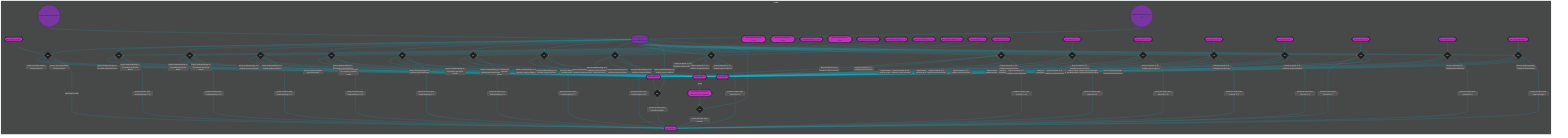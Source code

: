 %%{init: {'theme': 'dark', 'themeVariables': { 'primaryColor': '#07cff6', 'textColor': '#dad9e0', 'lineColor': '#07cff6'}}}%%

graph LR

subgraph Vedtak
    %% TOPICS
    aap.soknad-sendt.v1([aap.soknad-sendt.v1])
	aap.kvalitetssikring.11-12.v1([aap.kvalitetssikring.11-12.v1])
	aap.kvalitetssikring.11-19.v1([aap.kvalitetssikring.11-19.v1])
	aap.kvalitetssikring.11-2.v1([aap.kvalitetssikring.11-2.v1])
	aap.kvalitetssikring.11-29.v1([aap.kvalitetssikring.11-29.v1])
	aap.kvalitetssikring.11-3.v1([aap.kvalitetssikring.11-3.v1])
	aap.kvalitetssikring.11-4.v1([aap.kvalitetssikring.11-4.v1])
	aap.kvalitetssikring.11-5.v1([aap.kvalitetssikring.11-5.v1])
	aap.kvalitetssikring.11-6.v1([aap.kvalitetssikring.11-6.v1])
	aap.manuell.11-12.v1([aap.manuell.11-12.v1])
	aap.manuell.11-19.v1([aap.manuell.11-19.v1])
	aap.manuell.11-2.v1([aap.manuell.11-2.v1])
	aap.manuell.11-29.v1([aap.manuell.11-29.v1])
	aap.manuell.11-3.v1([aap.manuell.11-3.v1])
	aap.manuell.11-4.v1([aap.manuell.11-4.v1])
	aap.manuell.11-5.v1([aap.manuell.11-5.v1])
	aap.manuell.11-6.v1([aap.manuell.11-6.v1])
	aap.sykepengedager.v1([aap.sykepengedager.v1])
	aap.sokere.v1([aap.sokere.v1])
	aap.inntekter.v1([aap.inntekter.v1])
	aap.medlem.v1-joined-aap.sokere.v1-repartition([aap.medlem.v1-joined-aap.sokere.v1-repartition])
	aap.medlem.v1([aap.medlem.v1])
	aap.vedtak.v1([aap.vedtak.v1])
    
    %% JOINS
    join-0{join}
	join-1{join}
	join-2{join}
	join-3{join}
	join-4{join}
	join-5{join}
	join-6{join}
	join-7{join}
	join-8{join}
	join-9{join}
	join-10{join}
	join-11{join}
	join-12{join}
	join-13{join}
	join-14{join}
	join-15{join}
	join-16{join}
	join-17{join}
	join-18{join}
	join-19{join}
    
    %% STATE STORES
    soker-state-store-v2[(soker-state-store-v2)]
    
    %% PROCESSOR API JOBS
    metrics-soker-state-store-v2((metrics-soker-state-store-v2))
	migrate-soker-state-store-v2((migrate-soker-state-store-v2))
    
    %% JOIN STREAMS
    aap.soknad-sendt.v1 --> join-0
	soker-state-store-v2 --> join-0
	join-0 --> |branch-soknad-inntekter-produced-behov| aap.inntekter.v1
	join-0 --> |branch-soknad-vedtak-produced-behov| aap.vedtak.v1
	join-0 --> |branch-soknad-medlem-produced-behov| aap.medlem.v1
	join-0 --> |produced-ny-soker| aap.sokere.v1
	aap.kvalitetssikring.11-12.v1 --> join-1
	soker-state-store-v2 --> join-1
	join-1 --> |branch-kvalitetssikring-11-12-inntekter-produced-behov| aap.inntekter.v1
	join-1 --> |branch-kvalitetssikring-11-12-vedtak-produced-behov| aap.vedtak.v1
	join-1 --> |branch-kvalitetssikring-11-12-medlem-produced-behov| aap.medlem.v1
	join-1 --> |produced-soker-med-kvalitetssikring-11-12| aap.sokere.v1
	aap.kvalitetssikring.11-19.v1 --> join-2
	soker-state-store-v2 --> join-2
	join-2 --> |branch-kvalitetssikring-11-19-vedtak-produced-behov| aap.vedtak.v1
	join-2 --> |branch-kvalitetssikring-11-19-medlem-produced-behov| aap.medlem.v1
	join-2 --> |branch-kvalitetssikring-11-19-inntekter-produced-behov| aap.inntekter.v1
	join-2 --> |produced-soker-med-kvalitetssikring-11-19| aap.sokere.v1
	aap.kvalitetssikring.11-2.v1 --> join-3
	soker-state-store-v2 --> join-3
	join-3 --> |branch-kvalitetssikring-11-2-inntekter-produced-behov| aap.inntekter.v1
	join-3 --> |branch-kvalitetssikring-11-2-medlem-produced-behov| aap.medlem.v1
	join-3 --> |branch-kvalitetssikring-11-2-vedtak-produced-behov| aap.vedtak.v1
	join-3 --> |produced-soker-med-kvalitetssikring-11-2| aap.sokere.v1
	aap.kvalitetssikring.11-29.v1 --> join-4
	soker-state-store-v2 --> join-4
	join-4 --> |branch-kvalitetssikring-11-29-inntekter-produced-behov| aap.inntekter.v1
	join-4 --> |branch-kvalitetssikring-11-29-medlem-produced-behov| aap.medlem.v1
	join-4 --> |branch-kvalitetssikring-11-29-vedtak-produced-behov| aap.vedtak.v1
	join-4 --> |produced-soker-med-kvalitetssikring-11-29| aap.sokere.v1
	aap.kvalitetssikring.11-3.v1 --> join-5
	soker-state-store-v2 --> join-5
	join-5 --> |branch-kvalitetssikring-11-3-inntekter-produced-behov| aap.inntekter.v1
	join-5 --> |branch-kvalitetssikring-11-3-vedtak-produced-behov| aap.vedtak.v1
	join-5 --> |branch-kvalitetssikring-11-3-medlem-produced-behov| aap.medlem.v1
	join-5 --> |produced-soker-med-kvalitetssikring-11-3| aap.sokere.v1
	aap.kvalitetssikring.11-4.v1 --> join-6
	soker-state-store-v2 --> join-6
	join-6 --> |branch-kvalitetssikring-11-4-inntekter-produced-behov| aap.inntekter.v1
	join-6 --> |branch-kvalitetssikring-11-4-medlem-produced-behov| aap.medlem.v1
	join-6 --> |branch-kvalitetssikring-11-4-vedtak-produced-behov| aap.vedtak.v1
	join-6 --> |produced-soker-med-kvalitetssikring-11-4| aap.sokere.v1
	aap.kvalitetssikring.11-5.v1 --> join-7
	soker-state-store-v2 --> join-7
	join-7 --> |branch-kvalitetssikring-11-5-vedtak-produced-behov| aap.vedtak.v1
	join-7 --> |branch-kvalitetssikring-11-5-inntekter-produced-behov| aap.inntekter.v1
	join-7 --> |branch-kvalitetssikring-11-5-medlem-produced-behov| aap.medlem.v1
	join-7 --> |produced-soker-med-kvalitetssikring-11-5| aap.sokere.v1
	aap.kvalitetssikring.11-6.v1 --> join-8
	soker-state-store-v2 --> join-8
	join-8 --> |branch-kvalitetssikring-11-6-inntekter-produced-behov| aap.inntekter.v1
	join-8 --> |branch-kvalitetssikring-11-6-medlem-produced-behov| aap.medlem.v1
	join-8 --> |branch-kvalitetssikring-11-6-vedtak-produced-behov| aap.vedtak.v1
	join-8 --> |produced-soker-med-kvalitetssikring-11-6| aap.sokere.v1
	aap.manuell.11-12.v1 --> join-9
	soker-state-store-v2 --> join-9
	join-9 --> |branch-manuell-11-12-inntekter-produced-behov| aap.inntekter.v1
	join-9 --> |branch-manuell-11-12-medlem-produced-behov| aap.medlem.v1
	join-9 --> |branch-manuell-11-12-vedtak-produced-behov| aap.vedtak.v1
	join-9 --> |produced-soker-med-manuell-11-12| aap.sokere.v1
	aap.manuell.11-19.v1 --> join-10
	soker-state-store-v2 --> join-10
	join-10 --> |branch-manuell-11-19-inntekter-produced-behov| aap.inntekter.v1
	join-10 --> |branch-manuell-11-19-vedtak-produced-behov| aap.vedtak.v1
	join-10 --> |branch-manuell-11-19-medlem-produced-behov| aap.medlem.v1
	join-10 --> |produced-soker-med-manuell-11-19| aap.sokere.v1
	aap.manuell.11-2.v1 --> join-11
	soker-state-store-v2 --> join-11
	join-11 --> |branch-manuell-11-2-medlem-produced-behov| aap.medlem.v1
	join-11 --> |branch-manuell-11-2-vedtak-produced-behov| aap.vedtak.v1
	join-11 --> |branch-manuell-11-2-inntekter-produced-behov| aap.inntekter.v1
	join-11 --> |produced-soker-med-manuell-11-2| aap.sokere.v1
	aap.manuell.11-29.v1 --> join-12
	soker-state-store-v2 --> join-12
	join-12 --> |branch-manuell-11-29-inntekter-produced-behov| aap.inntekter.v1
	join-12 --> |branch-manuell-11-29-medlem-produced-behov| aap.medlem.v1
	join-12 --> |branch-manuell-11-29-vedtak-produced-behov| aap.vedtak.v1
	join-12 --> |produced-soker-med-manuell-11-29| aap.sokere.v1
	aap.manuell.11-3.v1 --> join-13
	soker-state-store-v2 --> join-13
	join-13 --> |branch-manuell-11-3-inntekter-produced-behov| aap.inntekter.v1
	join-13 --> |branch-manuell-11-3-medlem-produced-behov| aap.medlem.v1
	join-13 --> |branch-manuell-11-3-vedtak-produced-behov| aap.vedtak.v1
	join-13 --> |produced-soker-med-manuell-11-3| aap.sokere.v1
	aap.manuell.11-4.v1 --> join-14
	soker-state-store-v2 --> join-14
	join-14 --> |branch-manuell-11-4-medlem-produced-behov| aap.medlem.v1
	join-14 --> |branch-manuell-11-4-vedtak-produced-behov| aap.vedtak.v1
	join-14 --> |branch-manuell-11-4-inntekter-produced-behov| aap.inntekter.v1
	join-14 --> |produced-soker-med-manuell-11-4| aap.sokere.v1
	aap.manuell.11-5.v1 --> join-15
	soker-state-store-v2 --> join-15
	join-15 --> |produced-soker-med-manuell-11-5| aap.sokere.v1
	join-15 --> |branch-manuell-11-5-vedtak-produced-behov| aap.vedtak.v1
	join-15 --> |branch-manuell-11-5-inntekter-produced-behov| aap.inntekter.v1
	join-15 --> |branch-manuell-11-5-medlem-produced-behov| aap.medlem.v1
	aap.manuell.11-6.v1 --> join-16
	soker-state-store-v2 --> join-16
	join-16 --> |branch-manuell-11-6-medlem-produced-behov| aap.medlem.v1
	join-16 --> |branch-manuell-11-6-inntekter-produced-behov| aap.inntekter.v1
	join-16 --> |branch-manuell-11-6-vedtak-produced-behov| aap.vedtak.v1
	join-16 --> |produced-soker-med-manuell-11-6| aap.sokere.v1
	aap.sykepengedager.v1 --> join-17
	soker-state-store-v2 --> join-17
	join-17 --> |branch-sykepengedager-inntekter-produced-behov| aap.inntekter.v1
	join-17 --> |branch-sykepengedager-medlem-produced-behov| aap.medlem.v1
	join-17 --> |branch-sykepengedager-vedtak-produced-behov| aap.vedtak.v1
	join-17 --> |produced-soker-med-sykepengedager| aap.sokere.v1
	aap.inntekter.v1 --> join-18
	soker-state-store-v2 --> join-18
	join-18 --> |produced-soker-med-handtert-inntekter| aap.sokere.v1
	aap.medlem.v1-joined-aap.sokere.v1-repartition --> join-19
	soker-state-store-v2 --> join-19
	join-19 --> |produced-soker-med-medlem| aap.sokere.v1
    
    %% JOB STREAMS
    metrics-soker-state-store-v2 --> soker-state-store-v2
	migrate-soker-state-store-v2 --> soker-state-store-v2
    
    %% REPARTITION STREAMS
    aap.medlem.v1 --> |re-key| aap.medlem.v1-joined-aap.sokere.v1-repartition
end

%% COLORS
%% light    #dad9e0
%% purple   #78369f
%% pink     #c233b4
%% dark     #2a204a
%% blue     #07cff6

%% STYLES
style aap.soknad-sendt.v1 fill:#c233b4, stroke:#2a204a, stroke-width:2px, color:#2a204a
style aap.kvalitetssikring.11-12.v1 fill:#c233b4, stroke:#2a204a, stroke-width:2px, color:#2a204a
style aap.kvalitetssikring.11-19.v1 fill:#c233b4, stroke:#2a204a, stroke-width:2px, color:#2a204a
style aap.kvalitetssikring.11-2.v1 fill:#c233b4, stroke:#2a204a, stroke-width:2px, color:#2a204a
style aap.kvalitetssikring.11-29.v1 fill:#c233b4, stroke:#2a204a, stroke-width:2px, color:#2a204a
style aap.kvalitetssikring.11-3.v1 fill:#c233b4, stroke:#2a204a, stroke-width:2px, color:#2a204a
style aap.kvalitetssikring.11-4.v1 fill:#c233b4, stroke:#2a204a, stroke-width:2px, color:#2a204a
style aap.kvalitetssikring.11-5.v1 fill:#c233b4, stroke:#2a204a, stroke-width:2px, color:#2a204a
style aap.kvalitetssikring.11-6.v1 fill:#c233b4, stroke:#2a204a, stroke-width:2px, color:#2a204a
style aap.manuell.11-12.v1 fill:#c233b4, stroke:#2a204a, stroke-width:2px, color:#2a204a
style aap.manuell.11-19.v1 fill:#c233b4, stroke:#2a204a, stroke-width:2px, color:#2a204a
style aap.manuell.11-2.v1 fill:#c233b4, stroke:#2a204a, stroke-width:2px, color:#2a204a
style aap.manuell.11-29.v1 fill:#c233b4, stroke:#2a204a, stroke-width:2px, color:#2a204a
style aap.manuell.11-3.v1 fill:#c233b4, stroke:#2a204a, stroke-width:2px, color:#2a204a
style aap.manuell.11-4.v1 fill:#c233b4, stroke:#2a204a, stroke-width:2px, color:#2a204a
style aap.manuell.11-5.v1 fill:#c233b4, stroke:#2a204a, stroke-width:2px, color:#2a204a
style aap.manuell.11-6.v1 fill:#c233b4, stroke:#2a204a, stroke-width:2px, color:#2a204a
style aap.sykepengedager.v1 fill:#c233b4, stroke:#2a204a, stroke-width:2px, color:#2a204a
style aap.sokere.v1 fill:#c233b4, stroke:#2a204a, stroke-width:2px, color:#2a204a
style aap.inntekter.v1 fill:#c233b4, stroke:#2a204a, stroke-width:2px, color:#2a204a
style aap.medlem.v1-joined-aap.sokere.v1-repartition fill:#c233b4, stroke:#2a204a, stroke-width:2px, color:#2a204a
style aap.medlem.v1 fill:#c233b4, stroke:#2a204a, stroke-width:2px, color:#2a204a
style aap.vedtak.v1 fill:#c233b4, stroke:#2a204a, stroke-width:2px, color:#2a204a
style soker-state-store-v2 fill:#78369f, stroke:#2a204a, stroke-width:2px, color:#2a204a
style metrics-soker-state-store-v2 fill:#78369f, stroke:#2a204a, stroke-width:2px, color:#2a204a
style migrate-soker-state-store-v2 fill:#78369f, stroke:#2a204a, stroke-width:2px, color:#2a204a
